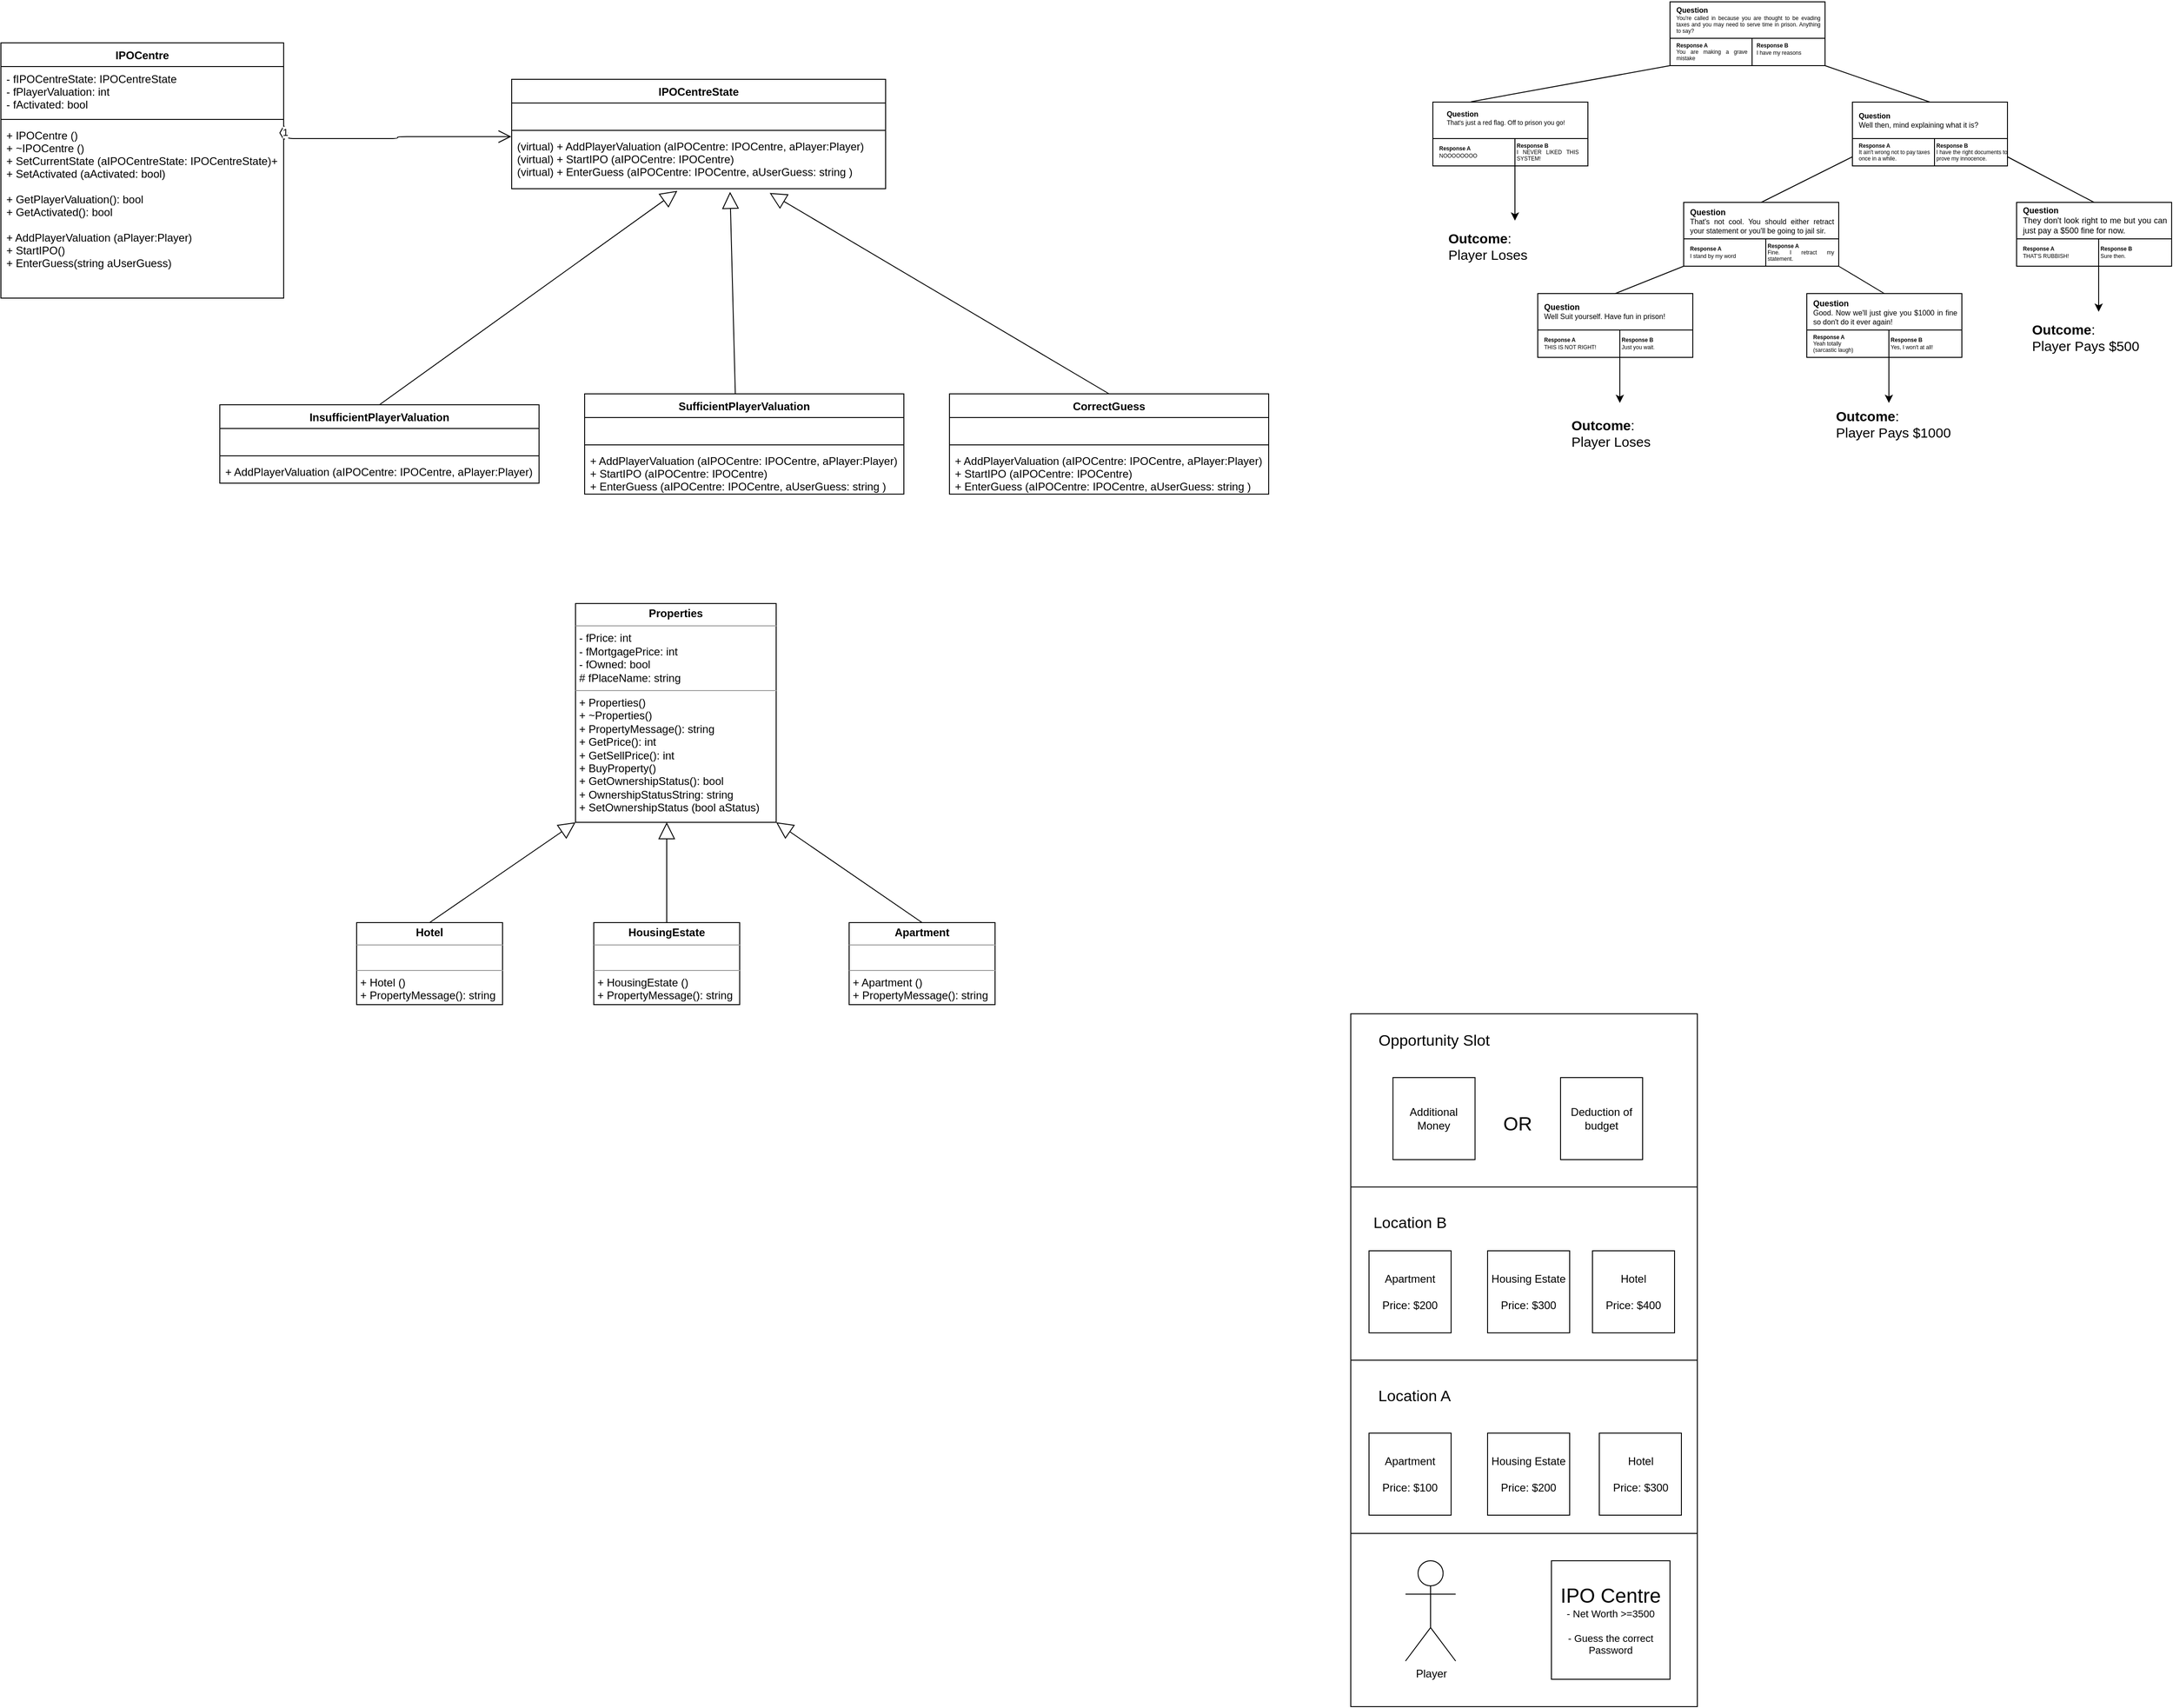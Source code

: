 <mxfile version="13.3.5" type="github">
  <diagram id="8sO8KpJlMacKgNLfJusq" name="Page-1">
    <mxGraphModel dx="3264" dy="808" grid="1" gridSize="10" guides="1" tooltips="1" connect="1" arrows="1" fold="1" page="1" pageScale="1" pageWidth="850" pageHeight="1100" math="0" shadow="0">
      <root>
        <mxCell id="0" />
        <mxCell id="1" parent="0" />
        <mxCell id="CQ1ONMJkXJyfWKpcm5dU-62" value="" style="rounded=0;whiteSpace=wrap;html=1;" parent="1" vertex="1">
          <mxGeometry x="-20" y="150" width="170" height="70" as="geometry" />
        </mxCell>
        <mxCell id="CQ1ONMJkXJyfWKpcm5dU-50" value="" style="rounded=0;whiteSpace=wrap;html=1;" parent="1" vertex="1">
          <mxGeometry x="390" y="360" width="170" height="70" as="geometry" />
        </mxCell>
        <mxCell id="CQ1ONMJkXJyfWKpcm5dU-49" value="" style="rounded=0;whiteSpace=wrap;html=1;" parent="1" vertex="1">
          <mxGeometry x="95" y="360" width="170" height="70" as="geometry" />
        </mxCell>
        <mxCell id="CQ1ONMJkXJyfWKpcm5dU-48" value="" style="rounded=0;whiteSpace=wrap;html=1;" parent="1" vertex="1">
          <mxGeometry x="620" y="260" width="170" height="70" as="geometry" />
        </mxCell>
        <mxCell id="CQ1ONMJkXJyfWKpcm5dU-47" value="" style="rounded=0;whiteSpace=wrap;html=1;" parent="1" vertex="1">
          <mxGeometry x="255" y="260" width="170" height="70" as="geometry" />
        </mxCell>
        <mxCell id="CQ1ONMJkXJyfWKpcm5dU-46" value="" style="rounded=0;whiteSpace=wrap;html=1;" parent="1" vertex="1">
          <mxGeometry x="440" y="150" width="170" height="70" as="geometry" />
        </mxCell>
        <mxCell id="CQ1ONMJkXJyfWKpcm5dU-1" value="" style="rounded=0;whiteSpace=wrap;html=1;" parent="1" vertex="1">
          <mxGeometry x="240" y="40" width="170" height="70" as="geometry" />
        </mxCell>
        <mxCell id="CQ1ONMJkXJyfWKpcm5dU-6" value="" style="endArrow=none;html=1;entryX=0;entryY=1;entryDx=0;entryDy=0;exitX=0.213;exitY=-0.007;exitDx=0;exitDy=0;exitPerimeter=0;" parent="1" target="CQ1ONMJkXJyfWKpcm5dU-1" edge="1">
          <mxGeometry width="50" height="50" relative="1" as="geometry">
            <mxPoint x="21.95" y="149.58" as="sourcePoint" />
            <mxPoint x="190" y="100" as="targetPoint" />
          </mxGeometry>
        </mxCell>
        <mxCell id="CQ1ONMJkXJyfWKpcm5dU-7" value="" style="endArrow=none;html=1;exitX=1;exitY=1;exitDx=0;exitDy=0;entryX=0.5;entryY=0;entryDx=0;entryDy=0;" parent="1" source="CQ1ONMJkXJyfWKpcm5dU-1" edge="1">
          <mxGeometry width="50" height="50" relative="1" as="geometry">
            <mxPoint x="540" y="140" as="sourcePoint" />
            <mxPoint x="525.0" y="150" as="targetPoint" />
          </mxGeometry>
        </mxCell>
        <mxCell id="CQ1ONMJkXJyfWKpcm5dU-8" value="" style="endArrow=none;html=1;entryX=0;entryY=1;entryDx=0;entryDy=0;exitX=0.5;exitY=0;exitDx=0;exitDy=0;" parent="1" edge="1">
          <mxGeometry width="50" height="50" relative="1" as="geometry">
            <mxPoint x="340" y="260" as="sourcePoint" />
            <mxPoint x="440.0" y="210" as="targetPoint" />
          </mxGeometry>
        </mxCell>
        <mxCell id="CQ1ONMJkXJyfWKpcm5dU-9" value="" style="endArrow=none;html=1;entryX=1;entryY=1;entryDx=0;entryDy=0;exitX=0.5;exitY=0;exitDx=0;exitDy=0;" parent="1" edge="1">
          <mxGeometry width="50" height="50" relative="1" as="geometry">
            <mxPoint x="705" y="260" as="sourcePoint" />
            <mxPoint x="610.0" y="210" as="targetPoint" />
          </mxGeometry>
        </mxCell>
        <mxCell id="CQ1ONMJkXJyfWKpcm5dU-10" value="" style="rounded=0;whiteSpace=wrap;html=1;" parent="1" vertex="1">
          <mxGeometry x="240" y="80" width="90" height="30" as="geometry" />
        </mxCell>
        <mxCell id="CQ1ONMJkXJyfWKpcm5dU-11" value="" style="rounded=0;whiteSpace=wrap;html=1;" parent="1" vertex="1">
          <mxGeometry x="330" y="80" width="80" height="30" as="geometry" />
        </mxCell>
        <mxCell id="CQ1ONMJkXJyfWKpcm5dU-12" value="" style="rounded=0;whiteSpace=wrap;html=1;" parent="1" vertex="1">
          <mxGeometry x="-20" y="190" width="90" height="30" as="geometry" />
        </mxCell>
        <mxCell id="CQ1ONMJkXJyfWKpcm5dU-13" value="" style="rounded=0;whiteSpace=wrap;html=1;" parent="1" vertex="1">
          <mxGeometry x="70" y="190" width="80" height="30" as="geometry" />
        </mxCell>
        <mxCell id="CQ1ONMJkXJyfWKpcm5dU-14" value="" style="rounded=0;whiteSpace=wrap;html=1;" parent="1" vertex="1">
          <mxGeometry x="440" y="190" width="90" height="30" as="geometry" />
        </mxCell>
        <mxCell id="CQ1ONMJkXJyfWKpcm5dU-15" value="" style="rounded=0;whiteSpace=wrap;html=1;" parent="1" vertex="1">
          <mxGeometry x="530" y="190" width="80" height="30" as="geometry" />
        </mxCell>
        <mxCell id="CQ1ONMJkXJyfWKpcm5dU-16" value="" style="rounded=0;whiteSpace=wrap;html=1;" parent="1" vertex="1">
          <mxGeometry x="255" y="300" width="90" height="30" as="geometry" />
        </mxCell>
        <mxCell id="CQ1ONMJkXJyfWKpcm5dU-17" value="" style="rounded=0;whiteSpace=wrap;html=1;" parent="1" vertex="1">
          <mxGeometry x="345" y="300" width="80" height="30" as="geometry" />
        </mxCell>
        <mxCell id="CQ1ONMJkXJyfWKpcm5dU-18" value="" style="rounded=0;whiteSpace=wrap;html=1;" parent="1" vertex="1">
          <mxGeometry x="620" y="300" width="90" height="30" as="geometry" />
        </mxCell>
        <mxCell id="CQ1ONMJkXJyfWKpcm5dU-19" value="" style="rounded=0;whiteSpace=wrap;html=1;" parent="1" vertex="1">
          <mxGeometry x="710" y="300" width="80" height="30" as="geometry" />
        </mxCell>
        <mxCell id="CQ1ONMJkXJyfWKpcm5dU-20" value="&lt;p style=&quot;line-height: 30% ; font-size: 6px&quot; align=&quot;justify&quot;&gt;&lt;/p&gt;&lt;div style=&quot;font-size: 6px&quot; align=&quot;justify&quot;&gt;&lt;b&gt;&lt;font style=&quot;font-size: 8px&quot;&gt;Question&lt;/font&gt;&lt;/b&gt;&lt;/div&gt;&lt;div style=&quot;font-size: 6px&quot; align=&quot;justify&quot;&gt;&lt;font style=&quot;font-size: 6px&quot;&gt;You&#39;re called in because you are thought to be evading taxes and you may need to serve time in prison. Anything to say?&lt;/font&gt;&lt;/div&gt;&lt;p style=&quot;font-size: 6px&quot; align=&quot;justify&quot;&gt;&lt;/p&gt;" style="text;html=1;strokeColor=none;fillColor=none;align=left;verticalAlign=middle;whiteSpace=wrap;rounded=0;" parent="1" vertex="1">
          <mxGeometry x="245" y="40" width="160" height="40" as="geometry" />
        </mxCell>
        <mxCell id="CQ1ONMJkXJyfWKpcm5dU-21" value="&lt;div style=&quot;font-size: 6px&quot; align=&quot;justify&quot;&gt;&lt;b&gt;&lt;font style=&quot;font-size: 8px&quot;&gt;Question&lt;/font&gt;&lt;/b&gt;&lt;/div&gt;&lt;div style=&quot;font-size: 6px&quot; align=&quot;justify&quot;&gt;&lt;font style=&quot;font-size: 7px&quot;&gt;That&#39;s just a red flag. Off to prison you go!&lt;/font&gt;&lt;/div&gt;&lt;p style=&quot;font-size: 6px&quot; align=&quot;justify&quot;&gt;&lt;br&gt;&lt;/p&gt;" style="text;html=1;strokeColor=none;fillColor=none;align=center;verticalAlign=middle;whiteSpace=wrap;rounded=0;" parent="1" vertex="1">
          <mxGeometry x="-10" y="167" width="140" height="20" as="geometry" />
        </mxCell>
        <mxCell id="CQ1ONMJkXJyfWKpcm5dU-23" value="&lt;p style=&quot;line-height: 30% ; font-size: 6px&quot; align=&quot;justify&quot;&gt;&lt;/p&gt;&lt;div style=&quot;font-size: 6px&quot; align=&quot;justify&quot;&gt;&lt;b&gt;&lt;font style=&quot;font-size: 8px&quot;&gt;Question&lt;/font&gt;&lt;/b&gt;&lt;/div&gt;&lt;div style=&quot;font-size: 6px&quot; align=&quot;justify&quot;&gt;&lt;font style=&quot;font-size: 8px&quot;&gt;Well then, mind explaining what it is?&lt;/font&gt;&lt;/div&gt;&lt;p style=&quot;font-size: 6px&quot; align=&quot;justify&quot;&gt;&lt;/p&gt;" style="text;html=1;strokeColor=none;fillColor=none;align=left;verticalAlign=middle;whiteSpace=wrap;rounded=0;" parent="1" vertex="1">
          <mxGeometry x="445" y="150" width="160" height="40" as="geometry" />
        </mxCell>
        <mxCell id="CQ1ONMJkXJyfWKpcm5dU-24" value="&lt;p style=&quot;line-height: 30% ; font-size: 6px&quot; align=&quot;justify&quot;&gt;&lt;/p&gt;&lt;div style=&quot;font-size: 6px&quot; align=&quot;justify&quot;&gt;&lt;font size=&quot;1&quot;&gt;&lt;b&gt;&lt;font style=&quot;font-size: 9px&quot;&gt;Question&lt;/font&gt;&lt;/b&gt;&lt;/font&gt;&lt;/div&gt;&lt;div style=&quot;font-size: 6px&quot; align=&quot;justify&quot;&gt;&lt;font style=&quot;font-size: 8px&quot;&gt;That&#39;s not cool. You should either retract your statement or you&#39;ll be going to jail sir.&lt;/font&gt;&lt;/div&gt;&lt;p style=&quot;font-size: 6px&quot; align=&quot;justify&quot;&gt;&lt;/p&gt;" style="text;html=1;strokeColor=none;fillColor=none;align=left;verticalAlign=middle;whiteSpace=wrap;rounded=0;" parent="1" vertex="1">
          <mxGeometry x="260" y="260" width="160" height="40" as="geometry" />
        </mxCell>
        <mxCell id="CQ1ONMJkXJyfWKpcm5dU-25" value="&lt;p style=&quot;line-height: 30% ; font-size: 6px&quot; align=&quot;justify&quot;&gt;&lt;/p&gt;&lt;div style=&quot;font-size: 9px&quot; align=&quot;justify&quot;&gt;&lt;font style=&quot;font-size: 9px&quot;&gt;&lt;b&gt;&lt;font style=&quot;font-size: 9px&quot;&gt;Question&lt;/font&gt;&lt;/b&gt;&lt;/font&gt;&lt;/div&gt;&lt;div style=&quot;font-size: 9px&quot; align=&quot;justify&quot;&gt;&lt;font style=&quot;font-size: 9px&quot;&gt;They don&#39;t look right to me but you can just pay a $500 fine for now.&lt;/font&gt;&lt;/div&gt;&lt;p style=&quot;font-size: 6px&quot; align=&quot;justify&quot;&gt;&lt;/p&gt;" style="text;html=1;strokeColor=none;fillColor=none;align=left;verticalAlign=middle;whiteSpace=wrap;rounded=0;" parent="1" vertex="1">
          <mxGeometry x="625" y="260" width="160" height="40" as="geometry" />
        </mxCell>
        <mxCell id="CQ1ONMJkXJyfWKpcm5dU-35" value="" style="rounded=0;whiteSpace=wrap;html=1;" parent="1" vertex="1">
          <mxGeometry x="95" y="400" width="90" height="30" as="geometry" />
        </mxCell>
        <mxCell id="CQ1ONMJkXJyfWKpcm5dU-36" value="" style="rounded=0;whiteSpace=wrap;html=1;" parent="1" vertex="1">
          <mxGeometry x="185" y="400" width="80" height="30" as="geometry" />
        </mxCell>
        <mxCell id="CQ1ONMJkXJyfWKpcm5dU-38" value="" style="rounded=0;whiteSpace=wrap;html=1;" parent="1" vertex="1">
          <mxGeometry x="390" y="400" width="90" height="30" as="geometry" />
        </mxCell>
        <mxCell id="CQ1ONMJkXJyfWKpcm5dU-39" value="" style="rounded=0;whiteSpace=wrap;html=1;" parent="1" vertex="1">
          <mxGeometry x="480" y="400" width="80" height="30" as="geometry" />
        </mxCell>
        <mxCell id="CQ1ONMJkXJyfWKpcm5dU-40" value="" style="endArrow=none;html=1;entryX=0;entryY=1;entryDx=0;entryDy=0;exitX=0.5;exitY=0;exitDx=0;exitDy=0;" parent="1" target="CQ1ONMJkXJyfWKpcm5dU-16" edge="1">
          <mxGeometry width="50" height="50" relative="1" as="geometry">
            <mxPoint x="180" y="360" as="sourcePoint" />
            <mxPoint x="180" y="300" as="targetPoint" />
          </mxGeometry>
        </mxCell>
        <mxCell id="CQ1ONMJkXJyfWKpcm5dU-41" value="" style="endArrow=none;html=1;exitX=0.5;exitY=0;exitDx=0;exitDy=0;entryX=1;entryY=1;entryDx=0;entryDy=0;" parent="1" target="CQ1ONMJkXJyfWKpcm5dU-17" edge="1">
          <mxGeometry width="50" height="50" relative="1" as="geometry">
            <mxPoint x="475.0" y="360" as="sourcePoint" />
            <mxPoint x="424" y="323" as="targetPoint" />
          </mxGeometry>
        </mxCell>
        <mxCell id="CQ1ONMJkXJyfWKpcm5dU-42" value="&lt;p style=&quot;line-height: 30% ; font-size: 6px&quot; align=&quot;justify&quot;&gt;&lt;/p&gt;&lt;div style=&quot;font-size: 9px&quot; align=&quot;justify&quot;&gt;&lt;font style=&quot;font-size: 9px&quot;&gt;&lt;b&gt;&lt;font style=&quot;font-size: 9px&quot;&gt;Question&lt;/font&gt;&lt;/b&gt;&lt;/font&gt;&lt;/div&gt;&lt;div style=&quot;font-size: 6px&quot; align=&quot;justify&quot;&gt;&lt;font style=&quot;font-size: 8px&quot;&gt;Well Suit yourself. Have fun in prison!&lt;/font&gt;&lt;/div&gt;&lt;p style=&quot;font-size: 6px&quot; align=&quot;justify&quot;&gt;&lt;/p&gt;" style="text;html=1;strokeColor=none;fillColor=none;align=left;verticalAlign=middle;whiteSpace=wrap;rounded=0;" parent="1" vertex="1">
          <mxGeometry x="100" y="360" width="160" height="40" as="geometry" />
        </mxCell>
        <mxCell id="CQ1ONMJkXJyfWKpcm5dU-43" value="&lt;p style=&quot;line-height: 30% ; font-size: 6px&quot; align=&quot;justify&quot;&gt;&lt;/p&gt;&lt;div style=&quot;font-size: 6px&quot; align=&quot;justify&quot;&gt;&lt;font size=&quot;1&quot;&gt;&lt;b&gt;&lt;font style=&quot;font-size: 9px&quot;&gt;Question&lt;/font&gt;&lt;/b&gt;&lt;/font&gt;&lt;/div&gt;&lt;div style=&quot;font-size: 6px&quot; align=&quot;justify&quot;&gt;&lt;font style=&quot;font-size: 8px&quot;&gt;Good. Now we&#39;ll just give you $1000 in fine so don&#39;t do it ever again!&lt;/font&gt;&lt;/div&gt;&lt;p style=&quot;font-size: 6px&quot; align=&quot;justify&quot;&gt;&lt;/p&gt;" style="text;html=1;strokeColor=none;fillColor=none;align=left;verticalAlign=middle;whiteSpace=wrap;rounded=0;" parent="1" vertex="1">
          <mxGeometry x="395" y="360" width="160" height="40" as="geometry" />
        </mxCell>
        <mxCell id="CQ1ONMJkXJyfWKpcm5dU-44" value="&lt;div style=&quot;font-size: 6px&quot; align=&quot;justify&quot;&gt;&lt;b&gt;&lt;font style=&quot;font-size: 6px&quot;&gt;Response A&lt;/font&gt;&lt;/b&gt;&lt;/div&gt;&lt;div style=&quot;font-size: 6px&quot; align=&quot;justify&quot;&gt;&lt;font style=&quot;font-size: 6px&quot;&gt;You are making a grave mistake&lt;/font&gt;&lt;/div&gt;" style="text;html=1;strokeColor=none;fillColor=none;align=left;verticalAlign=middle;whiteSpace=wrap;rounded=0;" parent="1" vertex="1">
          <mxGeometry x="245" y="85" width="80" height="20" as="geometry" />
        </mxCell>
        <mxCell id="CQ1ONMJkXJyfWKpcm5dU-51" value="&lt;div style=&quot;font-size: 6px&quot; align=&quot;justify&quot;&gt;&lt;b&gt;&lt;font style=&quot;font-size: 6px&quot;&gt;Response B&lt;br&gt;&lt;/font&gt;&lt;/b&gt;&lt;/div&gt;&lt;div style=&quot;font-size: 6px&quot; align=&quot;justify&quot;&gt;&lt;font style=&quot;font-size: 6px&quot;&gt;I have my reasons&lt;/font&gt;&lt;/div&gt;" style="text;html=1;strokeColor=none;fillColor=none;align=left;verticalAlign=middle;whiteSpace=wrap;rounded=0;" parent="1" vertex="1">
          <mxGeometry x="333" y="82" width="80" height="20" as="geometry" />
        </mxCell>
        <mxCell id="CQ1ONMJkXJyfWKpcm5dU-52" value="&lt;div style=&quot;font-size: 6px&quot; align=&quot;justify&quot;&gt;&lt;b&gt;&lt;font style=&quot;font-size: 6px&quot;&gt;Response A&lt;/font&gt;&lt;/b&gt;&lt;/div&gt;&lt;div style=&quot;font-size: 6px&quot; align=&quot;justify&quot;&gt;&lt;font style=&quot;font-size: 6px&quot;&gt;It ain&#39;t wrong not to pay taxes once in a while.&lt;/font&gt;&lt;/div&gt;" style="text;html=1;strokeColor=none;fillColor=none;align=left;verticalAlign=middle;whiteSpace=wrap;rounded=0;" parent="1" vertex="1">
          <mxGeometry x="445" y="195" width="80" height="20" as="geometry" />
        </mxCell>
        <mxCell id="CQ1ONMJkXJyfWKpcm5dU-53" value="&lt;div style=&quot;font-size: 6px&quot; align=&quot;justify&quot;&gt;&lt;b&gt;&lt;font style=&quot;font-size: 6px&quot;&gt;Response B&lt;br&gt;&lt;/font&gt;&lt;/b&gt;&lt;/div&gt;&lt;div style=&quot;font-size: 6px&quot; align=&quot;justify&quot;&gt;&lt;font style=&quot;font-size: 6px&quot;&gt;I have the right documents to prove my innocence.&lt;/font&gt;&lt;/div&gt;" style="text;html=1;strokeColor=none;fillColor=none;align=left;verticalAlign=middle;whiteSpace=wrap;rounded=0;" parent="1" vertex="1">
          <mxGeometry x="530" y="195" width="80" height="20" as="geometry" />
        </mxCell>
        <mxCell id="CQ1ONMJkXJyfWKpcm5dU-54" value="&lt;div style=&quot;font-size: 6px&quot; align=&quot;justify&quot;&gt;&lt;b&gt;&lt;font style=&quot;font-size: 6px&quot;&gt;Response A&lt;/font&gt;&lt;/b&gt;&lt;/div&gt;&lt;div style=&quot;font-size: 6px&quot; align=&quot;justify&quot;&gt;&lt;font style=&quot;font-size: 6px&quot;&gt;I stand by my word&lt;/font&gt;&lt;/div&gt;" style="text;html=1;strokeColor=none;fillColor=none;align=left;verticalAlign=middle;whiteSpace=wrap;rounded=0;" parent="1" vertex="1">
          <mxGeometry x="260" y="305" width="80" height="20" as="geometry" />
        </mxCell>
        <mxCell id="CQ1ONMJkXJyfWKpcm5dU-55" value="&lt;div style=&quot;font-size: 6px&quot; align=&quot;justify&quot;&gt;&lt;b&gt;&lt;font style=&quot;font-size: 6px&quot;&gt;Response A&lt;/font&gt;&lt;/b&gt;&lt;/div&gt;&lt;div style=&quot;font-size: 6px&quot; align=&quot;justify&quot;&gt;&lt;font style=&quot;font-size: 6px&quot;&gt;Fine. I retract my statement.&lt;/font&gt;&lt;/div&gt;" style="text;html=1;strokeColor=none;fillColor=none;align=left;verticalAlign=middle;whiteSpace=wrap;rounded=0;" parent="1" vertex="1">
          <mxGeometry x="345" y="305" width="75" height="20" as="geometry" />
        </mxCell>
        <mxCell id="CQ1ONMJkXJyfWKpcm5dU-56" value="&lt;div style=&quot;font-size: 6px&quot; align=&quot;justify&quot;&gt;&lt;b&gt;&lt;font style=&quot;font-size: 6px&quot;&gt;Response A&lt;/font&gt;&lt;/b&gt;&lt;/div&gt;&lt;div style=&quot;font-size: 6px&quot; align=&quot;justify&quot;&gt;&lt;font style=&quot;font-size: 6px&quot;&gt;THAT&#39;S RUBBISH!&lt;/font&gt;&lt;/div&gt;" style="text;html=1;strokeColor=none;fillColor=none;align=left;verticalAlign=middle;whiteSpace=wrap;rounded=0;" parent="1" vertex="1">
          <mxGeometry x="625" y="305" width="80" height="20" as="geometry" />
        </mxCell>
        <mxCell id="CQ1ONMJkXJyfWKpcm5dU-57" value="&lt;div style=&quot;font-size: 6px&quot; align=&quot;justify&quot;&gt;&lt;b&gt;&lt;font style=&quot;font-size: 6px&quot;&gt;Response B&lt;br&gt;&lt;/font&gt;&lt;/b&gt;&lt;/div&gt;&lt;div style=&quot;font-size: 6px&quot; align=&quot;justify&quot;&gt;Sure then.&lt;/div&gt;" style="text;html=1;strokeColor=none;fillColor=none;align=left;verticalAlign=middle;whiteSpace=wrap;rounded=0;" parent="1" vertex="1">
          <mxGeometry x="710" y="305" width="80" height="20" as="geometry" />
        </mxCell>
        <mxCell id="CQ1ONMJkXJyfWKpcm5dU-58" value="&lt;div style=&quot;font-size: 6px&quot; align=&quot;justify&quot;&gt;&lt;b&gt;&lt;font style=&quot;font-size: 6px&quot;&gt;Response A&lt;/font&gt;&lt;/b&gt;&lt;/div&gt;&lt;div style=&quot;font-size: 6px&quot; align=&quot;justify&quot;&gt;&lt;font style=&quot;font-size: 6px&quot;&gt;THIS IS NOT RIGHT!&lt;/font&gt;&lt;/div&gt;" style="text;html=1;strokeColor=none;fillColor=none;align=left;verticalAlign=middle;whiteSpace=wrap;rounded=0;" parent="1" vertex="1">
          <mxGeometry x="100" y="405" width="80" height="20" as="geometry" />
        </mxCell>
        <mxCell id="CQ1ONMJkXJyfWKpcm5dU-59" value="&lt;div style=&quot;font-size: 6px&quot; align=&quot;justify&quot;&gt;&lt;b&gt;&lt;font style=&quot;font-size: 6px&quot;&gt;Response B&lt;br&gt;&lt;/font&gt;&lt;/b&gt;&lt;/div&gt;&lt;div style=&quot;font-size: 6px&quot; align=&quot;justify&quot;&gt;&lt;font style=&quot;font-size: 5px&quot;&gt;&lt;font style=&quot;font-size: 6px&quot;&gt;Just you wait&lt;/font&gt;.&lt;/font&gt;&lt;/div&gt;" style="text;html=1;strokeColor=none;fillColor=none;align=left;verticalAlign=middle;whiteSpace=wrap;rounded=0;" parent="1" vertex="1">
          <mxGeometry x="185" y="405" width="80" height="20" as="geometry" />
        </mxCell>
        <mxCell id="CQ1ONMJkXJyfWKpcm5dU-60" value="&lt;div style=&quot;font-size: 6px&quot; align=&quot;justify&quot;&gt;&lt;b&gt;&lt;font style=&quot;font-size: 6px&quot;&gt;Response A&lt;/font&gt;&lt;/b&gt;&lt;/div&gt;&lt;div style=&quot;font-size: 6px&quot; align=&quot;justify&quot;&gt;&lt;font style=&quot;font-size: 6px&quot;&gt;Yeah totally &lt;br&gt;&lt;/font&gt;&lt;/div&gt;&lt;div style=&quot;font-size: 6px&quot; align=&quot;justify&quot;&gt;&lt;font style=&quot;font-size: 6px&quot;&gt;(sarcastic laugh)&lt;/font&gt;&lt;/div&gt;" style="text;html=1;strokeColor=none;fillColor=none;align=left;verticalAlign=middle;whiteSpace=wrap;rounded=0;" parent="1" vertex="1">
          <mxGeometry x="395" y="405" width="80" height="20" as="geometry" />
        </mxCell>
        <mxCell id="CQ1ONMJkXJyfWKpcm5dU-61" value="&lt;div style=&quot;font-size: 6px&quot; align=&quot;justify&quot;&gt;&lt;b&gt;&lt;font style=&quot;font-size: 6px&quot;&gt;Response B&lt;br&gt;&lt;/font&gt;&lt;/b&gt;&lt;/div&gt;&lt;div style=&quot;font-size: 6px&quot; align=&quot;justify&quot;&gt;&lt;font style=&quot;font-size: 6px&quot;&gt;Yes, I won&#39;t at all!&lt;/font&gt;&lt;/div&gt;" style="text;html=1;strokeColor=none;fillColor=none;align=left;verticalAlign=middle;whiteSpace=wrap;rounded=0;" parent="1" vertex="1">
          <mxGeometry x="480" y="405" width="80" height="20" as="geometry" />
        </mxCell>
        <mxCell id="CQ1ONMJkXJyfWKpcm5dU-63" value="&lt;div style=&quot;font-size: 6px&quot; align=&quot;justify&quot;&gt;&lt;b&gt;&lt;font style=&quot;font-size: 6px&quot;&gt;Response A&lt;/font&gt;&lt;/b&gt;&lt;/div&gt;&lt;div style=&quot;font-size: 6px&quot; align=&quot;justify&quot;&gt;&lt;font style=&quot;font-size: 6px&quot;&gt;NOOOOOOOO&lt;/font&gt;&lt;/div&gt;" style="text;html=1;strokeColor=none;fillColor=none;align=left;verticalAlign=middle;whiteSpace=wrap;rounded=0;" parent="1" vertex="1">
          <mxGeometry x="-15" y="195" width="80" height="20" as="geometry" />
        </mxCell>
        <mxCell id="CQ1ONMJkXJyfWKpcm5dU-64" value="&lt;div style=&quot;font-size: 6px&quot; align=&quot;justify&quot;&gt;&lt;b&gt;&lt;font style=&quot;font-size: 6px&quot;&gt;Response B&lt;br&gt;&lt;/font&gt;&lt;/b&gt;&lt;/div&gt;&lt;div style=&quot;font-size: 6px&quot; align=&quot;justify&quot;&gt;I NEVER LIKED THIS SYSTEM!&lt;/div&gt;" style="text;html=1;strokeColor=none;fillColor=none;align=left;verticalAlign=middle;whiteSpace=wrap;rounded=0;" parent="1" vertex="1">
          <mxGeometry x="70" y="195" width="70" height="20" as="geometry" />
        </mxCell>
        <mxCell id="CQ1ONMJkXJyfWKpcm5dU-65" value="" style="endArrow=classic;html=1;exitX=1;exitY=1;exitDx=0;exitDy=0;" parent="1" source="CQ1ONMJkXJyfWKpcm5dU-35" edge="1">
          <mxGeometry width="50" height="50" relative="1" as="geometry">
            <mxPoint x="160" y="500" as="sourcePoint" />
            <mxPoint x="185" y="480" as="targetPoint" />
          </mxGeometry>
        </mxCell>
        <mxCell id="CQ1ONMJkXJyfWKpcm5dU-66" value="" style="endArrow=classic;html=1;exitX=0;exitY=1;exitDx=0;exitDy=0;" parent="1" source="CQ1ONMJkXJyfWKpcm5dU-13" edge="1">
          <mxGeometry width="50" height="50" relative="1" as="geometry">
            <mxPoint x="20" y="350" as="sourcePoint" />
            <mxPoint x="70" y="280" as="targetPoint" />
          </mxGeometry>
        </mxCell>
        <mxCell id="CQ1ONMJkXJyfWKpcm5dU-67" value="" style="endArrow=classic;html=1;exitX=0;exitY=1;exitDx=0;exitDy=0;" parent="1" source="CQ1ONMJkXJyfWKpcm5dU-61" edge="1">
          <mxGeometry width="50" height="50" relative="1" as="geometry">
            <mxPoint x="400" y="490" as="sourcePoint" />
            <mxPoint x="480" y="480" as="targetPoint" />
          </mxGeometry>
        </mxCell>
        <mxCell id="CQ1ONMJkXJyfWKpcm5dU-68" value="" style="endArrow=classic;html=1;exitX=0;exitY=1;exitDx=0;exitDy=0;" parent="1" source="CQ1ONMJkXJyfWKpcm5dU-19" edge="1">
          <mxGeometry width="50" height="50" relative="1" as="geometry">
            <mxPoint x="690" y="420" as="sourcePoint" />
            <mxPoint x="710" y="380" as="targetPoint" />
          </mxGeometry>
        </mxCell>
        <mxCell id="CQ1ONMJkXJyfWKpcm5dU-69" value="&lt;div style=&quot;font-size: 15px&quot; align=&quot;left&quot;&gt;&lt;font style=&quot;font-size: 15px&quot;&gt;&lt;b&gt;Outcome&lt;/b&gt;: &lt;br&gt;&lt;/font&gt;&lt;/div&gt;&lt;div style=&quot;font-size: 15px&quot; align=&quot;left&quot;&gt;&lt;font style=&quot;font-size: 15px&quot;&gt;Player Pays $500&lt;/font&gt;&lt;/div&gt;" style="text;html=1;strokeColor=none;fillColor=none;align=left;verticalAlign=middle;whiteSpace=wrap;rounded=0;" parent="1" vertex="1">
          <mxGeometry x="635" y="385" width="155" height="45" as="geometry" />
        </mxCell>
        <mxCell id="CQ1ONMJkXJyfWKpcm5dU-70" value="&lt;div style=&quot;font-size: 15px&quot; align=&quot;left&quot;&gt;&lt;font style=&quot;font-size: 15px&quot;&gt;&lt;b&gt;Outcome&lt;/b&gt;: &lt;br&gt;&lt;/font&gt;&lt;/div&gt;&lt;div style=&quot;font-size: 15px&quot; align=&quot;left&quot;&gt;&lt;font style=&quot;font-size: 15px&quot;&gt;Player Pays $1000&lt;/font&gt;&lt;/div&gt;" style="text;html=1;strokeColor=none;fillColor=none;align=left;verticalAlign=middle;whiteSpace=wrap;rounded=0;" parent="1" vertex="1">
          <mxGeometry x="420" y="480" width="155" height="45" as="geometry" />
        </mxCell>
        <mxCell id="CQ1ONMJkXJyfWKpcm5dU-71" value="&lt;div style=&quot;font-size: 15px&quot; align=&quot;left&quot;&gt;&lt;font style=&quot;font-size: 15px&quot;&gt;&lt;b&gt;Outcome&lt;/b&gt;: &lt;br&gt;&lt;/font&gt;&lt;/div&gt;&lt;div style=&quot;font-size: 15px&quot; align=&quot;left&quot;&gt;&lt;font style=&quot;font-size: 15px&quot;&gt;Player Loses&lt;br&gt;&lt;/font&gt;&lt;/div&gt;" style="text;html=1;strokeColor=none;fillColor=none;align=left;verticalAlign=middle;whiteSpace=wrap;rounded=0;" parent="1" vertex="1">
          <mxGeometry x="130" y="490" width="155" height="45" as="geometry" />
        </mxCell>
        <mxCell id="CQ1ONMJkXJyfWKpcm5dU-72" value="&lt;div style=&quot;font-size: 15px&quot; align=&quot;left&quot;&gt;&lt;font style=&quot;font-size: 15px&quot;&gt;&lt;b&gt;Outcome&lt;/b&gt;: &lt;br&gt;&lt;/font&gt;&lt;/div&gt;&lt;div style=&quot;font-size: 15px&quot; align=&quot;left&quot;&gt;&lt;font style=&quot;font-size: 15px&quot;&gt;Player Loses &lt;br&gt;&lt;/font&gt;&lt;/div&gt;" style="text;html=1;strokeColor=none;fillColor=none;align=left;verticalAlign=middle;whiteSpace=wrap;rounded=0;" parent="1" vertex="1">
          <mxGeometry x="-5" y="285" width="155" height="45" as="geometry" />
        </mxCell>
        <mxCell id="CQ1ONMJkXJyfWKpcm5dU-73" value="IPOCentre" style="swimlane;fontStyle=1;align=center;verticalAlign=top;childLayout=stackLayout;horizontal=1;startSize=26;horizontalStack=0;resizeParent=1;resizeParentMax=0;resizeLast=0;collapsible=1;marginBottom=0;" parent="1" vertex="1">
          <mxGeometry x="-1590" y="85" width="310" height="280" as="geometry" />
        </mxCell>
        <mxCell id="CQ1ONMJkXJyfWKpcm5dU-74" value="- fIPOCentreState: IPOCentreState&#xa;- fPlayerValuation: int&#xa;- fActivated: bool&#xa; " style="text;strokeColor=none;fillColor=none;align=left;verticalAlign=top;spacingLeft=4;spacingRight=4;overflow=hidden;rotatable=0;points=[[0,0.5],[1,0.5]];portConstraint=eastwest;" parent="CQ1ONMJkXJyfWKpcm5dU-73" vertex="1">
          <mxGeometry y="26" width="310" height="54" as="geometry" />
        </mxCell>
        <mxCell id="CQ1ONMJkXJyfWKpcm5dU-75" value="" style="line;strokeWidth=1;fillColor=none;align=left;verticalAlign=middle;spacingTop=-1;spacingLeft=3;spacingRight=3;rotatable=0;labelPosition=right;points=[];portConstraint=eastwest;" parent="CQ1ONMJkXJyfWKpcm5dU-73" vertex="1">
          <mxGeometry y="80" width="310" height="8" as="geometry" />
        </mxCell>
        <mxCell id="CQ1ONMJkXJyfWKpcm5dU-76" value="+ IPOCentre ()&#xa;+ ~IPOCentre ()&#xa;+ SetCurrentState (aIPOCentreState: IPOCentreState)+ SetPlayerValuation (aPlayerValuation: int)&#xa;+ SetActivated (aActivated: bool)&#xa;&#xa;+ GetPlayerValuation(): bool&#xa;+ GetActivated(): bool&#xa;&#xa;+ AddPlayerValuation (aPlayer:Player)&#xa;+ StartIPO()&#xa;+ EnterGuess(string aUserGuess)&#xa;&#xa;&#xa;&#xa;" style="text;strokeColor=none;fillColor=none;align=left;verticalAlign=top;spacingLeft=4;spacingRight=4;overflow=hidden;rotatable=0;points=[[0,0.5],[1,0.5]];portConstraint=eastwest;" parent="CQ1ONMJkXJyfWKpcm5dU-73" vertex="1">
          <mxGeometry y="88" width="310" height="192" as="geometry" />
        </mxCell>
        <mxCell id="CQ1ONMJkXJyfWKpcm5dU-77" value="IPOCentreState" style="swimlane;fontStyle=1;align=center;verticalAlign=top;childLayout=stackLayout;horizontal=1;startSize=26;horizontalStack=0;resizeParent=1;resizeParentMax=0;resizeLast=0;collapsible=1;marginBottom=0;" parent="1" vertex="1">
          <mxGeometry x="-1030" y="125" width="410" height="120" as="geometry" />
        </mxCell>
        <mxCell id="CQ1ONMJkXJyfWKpcm5dU-78" value=" " style="text;strokeColor=none;fillColor=none;align=left;verticalAlign=top;spacingLeft=4;spacingRight=4;overflow=hidden;rotatable=0;points=[[0,0.5],[1,0.5]];portConstraint=eastwest;" parent="CQ1ONMJkXJyfWKpcm5dU-77" vertex="1">
          <mxGeometry y="26" width="410" height="26" as="geometry" />
        </mxCell>
        <mxCell id="CQ1ONMJkXJyfWKpcm5dU-79" value="" style="line;strokeWidth=1;fillColor=none;align=left;verticalAlign=middle;spacingTop=-1;spacingLeft=3;spacingRight=3;rotatable=0;labelPosition=right;points=[];portConstraint=eastwest;" parent="CQ1ONMJkXJyfWKpcm5dU-77" vertex="1">
          <mxGeometry y="52" width="410" height="8" as="geometry" />
        </mxCell>
        <mxCell id="CQ1ONMJkXJyfWKpcm5dU-80" value="(virtual) + AddPlayerValuation (aIPOCentre: IPOCentre, aPlayer:Player)&#xa;(virtual) + StartIPO (aIPOCentre: IPOCentre)&#xa;(virtual) + EnterGuess (aIPOCentre: IPOCentre, aUserGuess: string )&#xa;" style="text;strokeColor=none;fillColor=none;align=left;verticalAlign=top;spacingLeft=4;spacingRight=4;overflow=hidden;rotatable=0;points=[[0,0.5],[1,0.5]];portConstraint=eastwest;" parent="CQ1ONMJkXJyfWKpcm5dU-77" vertex="1">
          <mxGeometry y="60" width="410" height="60" as="geometry" />
        </mxCell>
        <mxCell id="CQ1ONMJkXJyfWKpcm5dU-85" value="InsufficientPlayerValuation" style="swimlane;fontStyle=1;align=center;verticalAlign=top;childLayout=stackLayout;horizontal=1;startSize=26;horizontalStack=0;resizeParent=1;resizeParentMax=0;resizeLast=0;collapsible=1;marginBottom=0;" parent="1" vertex="1">
          <mxGeometry x="-1350" y="482" width="350" height="86" as="geometry" />
        </mxCell>
        <mxCell id="CQ1ONMJkXJyfWKpcm5dU-86" value=" " style="text;strokeColor=none;fillColor=none;align=left;verticalAlign=top;spacingLeft=4;spacingRight=4;overflow=hidden;rotatable=0;points=[[0,0.5],[1,0.5]];portConstraint=eastwest;" parent="CQ1ONMJkXJyfWKpcm5dU-85" vertex="1">
          <mxGeometry y="26" width="350" height="26" as="geometry" />
        </mxCell>
        <mxCell id="CQ1ONMJkXJyfWKpcm5dU-87" value="" style="line;strokeWidth=1;fillColor=none;align=left;verticalAlign=middle;spacingTop=-1;spacingLeft=3;spacingRight=3;rotatable=0;labelPosition=right;points=[];portConstraint=eastwest;" parent="CQ1ONMJkXJyfWKpcm5dU-85" vertex="1">
          <mxGeometry y="52" width="350" height="8" as="geometry" />
        </mxCell>
        <mxCell id="CQ1ONMJkXJyfWKpcm5dU-88" value="+ AddPlayerValuation (aIPOCentre: IPOCentre, aPlayer:Player)" style="text;strokeColor=none;fillColor=none;align=left;verticalAlign=top;spacingLeft=4;spacingRight=4;overflow=hidden;rotatable=0;points=[[0,0.5],[1,0.5]];portConstraint=eastwest;" parent="CQ1ONMJkXJyfWKpcm5dU-85" vertex="1">
          <mxGeometry y="60" width="350" height="26" as="geometry" />
        </mxCell>
        <mxCell id="CQ1ONMJkXJyfWKpcm5dU-89" value="SufficientPlayerValuation" style="swimlane;fontStyle=1;align=center;verticalAlign=top;childLayout=stackLayout;horizontal=1;startSize=26;horizontalStack=0;resizeParent=1;resizeParentMax=0;resizeLast=0;collapsible=1;marginBottom=0;" parent="1" vertex="1">
          <mxGeometry x="-950" y="470" width="350" height="110" as="geometry" />
        </mxCell>
        <mxCell id="CQ1ONMJkXJyfWKpcm5dU-90" value=" " style="text;strokeColor=none;fillColor=none;align=left;verticalAlign=top;spacingLeft=4;spacingRight=4;overflow=hidden;rotatable=0;points=[[0,0.5],[1,0.5]];portConstraint=eastwest;" parent="CQ1ONMJkXJyfWKpcm5dU-89" vertex="1">
          <mxGeometry y="26" width="350" height="26" as="geometry" />
        </mxCell>
        <mxCell id="CQ1ONMJkXJyfWKpcm5dU-91" value="" style="line;strokeWidth=1;fillColor=none;align=left;verticalAlign=middle;spacingTop=-1;spacingLeft=3;spacingRight=3;rotatable=0;labelPosition=right;points=[];portConstraint=eastwest;" parent="CQ1ONMJkXJyfWKpcm5dU-89" vertex="1">
          <mxGeometry y="52" width="350" height="8" as="geometry" />
        </mxCell>
        <mxCell id="CQ1ONMJkXJyfWKpcm5dU-92" value="+ AddPlayerValuation (aIPOCentre: IPOCentre, aPlayer:Player)&#xa;+ StartIPO (aIPOCentre: IPOCentre)&#xa;+ EnterGuess (aIPOCentre: IPOCentre, aUserGuess: string )" style="text;strokeColor=none;fillColor=none;align=left;verticalAlign=top;spacingLeft=4;spacingRight=4;overflow=hidden;rotatable=0;points=[[0,0.5],[1,0.5]];portConstraint=eastwest;" parent="CQ1ONMJkXJyfWKpcm5dU-89" vertex="1">
          <mxGeometry y="60" width="350" height="50" as="geometry" />
        </mxCell>
        <mxCell id="CQ1ONMJkXJyfWKpcm5dU-81" value="CorrectGuess" style="swimlane;fontStyle=1;align=center;verticalAlign=top;childLayout=stackLayout;horizontal=1;startSize=26;horizontalStack=0;resizeParent=1;resizeParentMax=0;resizeLast=0;collapsible=1;marginBottom=0;" parent="1" vertex="1">
          <mxGeometry x="-550" y="470" width="350" height="110" as="geometry" />
        </mxCell>
        <mxCell id="CQ1ONMJkXJyfWKpcm5dU-82" value=" " style="text;strokeColor=none;fillColor=none;align=left;verticalAlign=top;spacingLeft=4;spacingRight=4;overflow=hidden;rotatable=0;points=[[0,0.5],[1,0.5]];portConstraint=eastwest;" parent="CQ1ONMJkXJyfWKpcm5dU-81" vertex="1">
          <mxGeometry y="26" width="350" height="26" as="geometry" />
        </mxCell>
        <mxCell id="CQ1ONMJkXJyfWKpcm5dU-83" value="" style="line;strokeWidth=1;fillColor=none;align=left;verticalAlign=middle;spacingTop=-1;spacingLeft=3;spacingRight=3;rotatable=0;labelPosition=right;points=[];portConstraint=eastwest;" parent="CQ1ONMJkXJyfWKpcm5dU-81" vertex="1">
          <mxGeometry y="52" width="350" height="8" as="geometry" />
        </mxCell>
        <mxCell id="CQ1ONMJkXJyfWKpcm5dU-84" value="+ AddPlayerValuation (aIPOCentre: IPOCentre, aPlayer:Player)&#xa;+ StartIPO (aIPOCentre: IPOCentre)&#xa;+ EnterGuess (aIPOCentre: IPOCentre, aUserGuess: string )" style="text;strokeColor=none;fillColor=none;align=left;verticalAlign=top;spacingLeft=4;spacingRight=4;overflow=hidden;rotatable=0;points=[[0,0.5],[1,0.5]];portConstraint=eastwest;" parent="CQ1ONMJkXJyfWKpcm5dU-81" vertex="1">
          <mxGeometry y="60" width="350" height="50" as="geometry" />
        </mxCell>
        <mxCell id="XjRMsFzQKdJFxxLwyNMk-2" value="1" style="endArrow=open;html=1;endSize=12;startArrow=diamondThin;startSize=14;startFill=0;edgeStyle=orthogonalEdgeStyle;align=left;verticalAlign=bottom;exitX=1.001;exitY=0.1;exitDx=0;exitDy=0;exitPerimeter=0;entryX=-0.001;entryY=0.048;entryDx=0;entryDy=0;entryPerimeter=0;" parent="1" source="CQ1ONMJkXJyfWKpcm5dU-76" target="CQ1ONMJkXJyfWKpcm5dU-80" edge="1">
          <mxGeometry x="-1" y="3" relative="1" as="geometry">
            <mxPoint x="-1250" y="190" as="sourcePoint" />
            <mxPoint x="-1090" y="190" as="targetPoint" />
            <Array as="points">
              <mxPoint x="-1155" y="190" />
              <mxPoint x="-1155" y="188" />
            </Array>
          </mxGeometry>
        </mxCell>
        <mxCell id="XjRMsFzQKdJFxxLwyNMk-3" value="" style="endArrow=block;endSize=16;endFill=0;html=1;exitX=0.5;exitY=0;exitDx=0;exitDy=0;entryX=0.443;entryY=1.039;entryDx=0;entryDy=0;entryPerimeter=0;" parent="1" source="CQ1ONMJkXJyfWKpcm5dU-85" target="CQ1ONMJkXJyfWKpcm5dU-80" edge="1">
          <mxGeometry width="160" relative="1" as="geometry">
            <mxPoint x="-1130" y="370" as="sourcePoint" />
            <mxPoint x="-970" y="370" as="targetPoint" />
          </mxGeometry>
        </mxCell>
        <mxCell id="XjRMsFzQKdJFxxLwyNMk-4" value="" style="endArrow=block;endSize=16;endFill=0;html=1;exitX=0.472;exitY=-0.003;exitDx=0;exitDy=0;entryX=0.584;entryY=1.059;entryDx=0;entryDy=0;entryPerimeter=0;exitPerimeter=0;" parent="1" source="CQ1ONMJkXJyfWKpcm5dU-89" target="CQ1ONMJkXJyfWKpcm5dU-80" edge="1">
          <mxGeometry width="160" relative="1" as="geometry">
            <mxPoint x="-890" y="495.83" as="sourcePoint" />
            <mxPoint x="-663" y="264.17" as="targetPoint" />
          </mxGeometry>
        </mxCell>
        <mxCell id="XjRMsFzQKdJFxxLwyNMk-5" value="" style="endArrow=block;endSize=16;endFill=0;html=1;exitX=0.5;exitY=0;exitDx=0;exitDy=0;entryX=0.69;entryY=1.078;entryDx=0;entryDy=0;entryPerimeter=0;" parent="1" source="CQ1ONMJkXJyfWKpcm5dU-81" target="CQ1ONMJkXJyfWKpcm5dU-80" edge="1">
          <mxGeometry width="160" relative="1" as="geometry">
            <mxPoint x="-780" y="510.83" as="sourcePoint" />
            <mxPoint x="-553" y="279.17" as="targetPoint" />
          </mxGeometry>
        </mxCell>
        <mxCell id="XjRMsFzQKdJFxxLwyNMk-6" value="&lt;p style=&quot;margin: 0px ; margin-top: 4px ; text-align: center&quot;&gt;&lt;b&gt;Properties&lt;/b&gt;&lt;/p&gt;&lt;hr size=&quot;1&quot;&gt;&lt;p style=&quot;margin: 0px ; margin-left: 4px&quot;&gt;- fPrice: int&lt;/p&gt;&lt;p style=&quot;margin: 0px ; margin-left: 4px&quot;&gt;- fMortgagePrice: int&lt;/p&gt;&lt;p style=&quot;margin: 0px ; margin-left: 4px&quot;&gt;- fOwned: bool&lt;/p&gt;&lt;p style=&quot;margin: 0px ; margin-left: 4px&quot;&gt;# fPlaceName: string&lt;br&gt;&lt;/p&gt;&lt;hr size=&quot;1&quot;&gt;&lt;p style=&quot;margin: 0px ; margin-left: 4px&quot;&gt;+ Properties()&lt;/p&gt;&lt;p style=&quot;margin: 0px ; margin-left: 4px&quot;&gt;+ ~Properties()&lt;/p&gt;&lt;p style=&quot;margin: 0px ; margin-left: 4px&quot;&gt;+ PropertyMessage(): string&lt;/p&gt;&lt;p style=&quot;margin: 0px ; margin-left: 4px&quot;&gt;+ GetPrice(): int&lt;br&gt;&lt;/p&gt;&lt;p style=&quot;margin: 0px ; margin-left: 4px&quot;&gt;+ GetSellPrice(): int&lt;/p&gt;&lt;p style=&quot;margin: 0px ; margin-left: 4px&quot;&gt;+ BuyProperty()&lt;/p&gt;&lt;p style=&quot;margin: 0px ; margin-left: 4px&quot;&gt;+ GetOwnershipStatus(): bool&lt;/p&gt;&lt;p style=&quot;margin: 0px ; margin-left: 4px&quot;&gt;+ OwnershipStatusString: string&lt;/p&gt;&lt;p style=&quot;margin: 0px ; margin-left: 4px&quot;&gt;+ SetOwnershipStatus (bool aStatus)&lt;br&gt;&lt;/p&gt;" style="verticalAlign=top;align=left;overflow=fill;fontSize=12;fontFamily=Helvetica;html=1;" parent="1" vertex="1">
          <mxGeometry x="-960" y="700" width="220" height="240" as="geometry" />
        </mxCell>
        <mxCell id="XjRMsFzQKdJFxxLwyNMk-11" value="&lt;p style=&quot;margin: 0px ; margin-top: 4px ; text-align: center&quot;&gt;&lt;b&gt;Hotel&lt;/b&gt;&lt;/p&gt;&lt;hr size=&quot;1&quot;&gt;&lt;p style=&quot;margin: 0px ; margin-left: 4px&quot;&gt;&amp;nbsp;&lt;/p&gt;&lt;hr size=&quot;1&quot;&gt;&lt;p style=&quot;margin: 0px ; margin-left: 4px&quot;&gt;+ Hotel ()&lt;br&gt;&lt;/p&gt;&lt;p style=&quot;margin: 0px ; margin-left: 4px&quot;&gt;+ PropertyMessage(): string&lt;/p&gt;" style="verticalAlign=top;align=left;overflow=fill;fontSize=12;fontFamily=Helvetica;html=1;" parent="1" vertex="1">
          <mxGeometry x="-1200" y="1050" width="160" height="90" as="geometry" />
        </mxCell>
        <mxCell id="XjRMsFzQKdJFxxLwyNMk-12" value="&lt;p style=&quot;margin: 0px ; margin-top: 4px ; text-align: center&quot;&gt;&lt;b&gt;HousingEstate&lt;/b&gt;&lt;/p&gt;&lt;hr size=&quot;1&quot;&gt;&lt;p style=&quot;margin: 0px ; margin-left: 4px&quot;&gt;&amp;nbsp;&lt;/p&gt;&lt;hr size=&quot;1&quot;&gt;&lt;p style=&quot;margin: 0px ; margin-left: 4px&quot;&gt;+ HousingEstate ()&lt;br&gt;&lt;/p&gt;&lt;p style=&quot;margin: 0px ; margin-left: 4px&quot;&gt;+ PropertyMessage(): string&lt;/p&gt;" style="verticalAlign=top;align=left;overflow=fill;fontSize=12;fontFamily=Helvetica;html=1;" parent="1" vertex="1">
          <mxGeometry x="-940" y="1050" width="160" height="90" as="geometry" />
        </mxCell>
        <mxCell id="XjRMsFzQKdJFxxLwyNMk-13" value="&lt;p style=&quot;margin: 0px ; margin-top: 4px ; text-align: center&quot;&gt;&lt;b&gt;Apartment&lt;/b&gt;&lt;/p&gt;&lt;hr size=&quot;1&quot;&gt;&lt;p style=&quot;margin: 0px ; margin-left: 4px&quot;&gt;&amp;nbsp;&lt;/p&gt;&lt;hr size=&quot;1&quot;&gt;&lt;p style=&quot;margin: 0px ; margin-left: 4px&quot;&gt;+ Apartment ()&lt;br&gt;&lt;/p&gt;&lt;p style=&quot;margin: 0px ; margin-left: 4px&quot;&gt;+ PropertyMessage(): string&lt;/p&gt;" style="verticalAlign=top;align=left;overflow=fill;fontSize=12;fontFamily=Helvetica;html=1;" parent="1" vertex="1">
          <mxGeometry x="-660" y="1050" width="160" height="90" as="geometry" />
        </mxCell>
        <mxCell id="XjRMsFzQKdJFxxLwyNMk-15" value="" style="endArrow=block;endSize=16;endFill=0;html=1;exitX=0.5;exitY=0;exitDx=0;exitDy=0;entryX=1;entryY=1;entryDx=0;entryDy=0;" parent="1" source="XjRMsFzQKdJFxxLwyNMk-13" target="XjRMsFzQKdJFxxLwyNMk-6" edge="1">
          <mxGeometry width="160" relative="1" as="geometry">
            <mxPoint x="-357.9" y="1030.32" as="sourcePoint" />
            <mxPoint x="-730.0" y="810" as="targetPoint" />
          </mxGeometry>
        </mxCell>
        <mxCell id="XjRMsFzQKdJFxxLwyNMk-16" value="" style="endArrow=block;endSize=16;endFill=0;html=1;exitX=0.5;exitY=0;exitDx=0;exitDy=0;entryX=1;entryY=1;entryDx=0;entryDy=0;" parent="1" source="XjRMsFzQKdJFxxLwyNMk-12" edge="1">
          <mxGeometry width="160" relative="1" as="geometry">
            <mxPoint x="-700" y="1050" as="sourcePoint" />
            <mxPoint x="-860" y="940" as="targetPoint" />
          </mxGeometry>
        </mxCell>
        <mxCell id="XjRMsFzQKdJFxxLwyNMk-17" value="" style="endArrow=block;endSize=16;endFill=0;html=1;exitX=0.5;exitY=0;exitDx=0;exitDy=0;entryX=0;entryY=1;entryDx=0;entryDy=0;" parent="1" source="XjRMsFzQKdJFxxLwyNMk-11" target="XjRMsFzQKdJFxxLwyNMk-6" edge="1">
          <mxGeometry width="160" relative="1" as="geometry">
            <mxPoint x="-980" y="1060" as="sourcePoint" />
            <mxPoint x="-1140" y="950" as="targetPoint" />
          </mxGeometry>
        </mxCell>
        <mxCell id="-oop0xY29ZbYxnI4Y1xp-2" value="" style="rounded=0;whiteSpace=wrap;html=1;" vertex="1" parent="1">
          <mxGeometry x="-110" y="1530" width="380" height="190" as="geometry" />
        </mxCell>
        <mxCell id="-oop0xY29ZbYxnI4Y1xp-3" value="" style="rounded=0;whiteSpace=wrap;html=1;" vertex="1" parent="1">
          <mxGeometry x="-110" y="1720" width="380" height="190" as="geometry" />
        </mxCell>
        <mxCell id="-oop0xY29ZbYxnI4Y1xp-4" value="&lt;div&gt;&lt;font style=&quot;font-size: 22px&quot;&gt;IPO Centre&lt;/font&gt;&lt;/div&gt;&lt;div style=&quot;font-size: 11px&quot;&gt;&lt;font style=&quot;font-size: 11px&quot;&gt;- Net Worth &amp;gt;=3500&lt;/font&gt;&lt;/div&gt;&lt;div style=&quot;font-size: 11px&quot;&gt;&lt;font style=&quot;font-size: 11px&quot;&gt;&lt;br&gt;&lt;/font&gt;&lt;/div&gt;&lt;div style=&quot;font-size: 11px&quot;&gt;&lt;font style=&quot;font-size: 11px&quot;&gt;&lt;font style=&quot;font-size: 11px&quot;&gt;- Guess the correct Password&lt;/font&gt;&lt;br&gt;&lt;/font&gt;&lt;/div&gt;" style="rounded=0;whiteSpace=wrap;html=1;" vertex="1" parent="1">
          <mxGeometry x="110" y="1750" width="130" height="130" as="geometry" />
        </mxCell>
        <mxCell id="-oop0xY29ZbYxnI4Y1xp-5" value="Player" style="shape=umlActor;verticalLabelPosition=bottom;labelBackgroundColor=#ffffff;verticalAlign=top;html=1;outlineConnect=0;" vertex="1" parent="1">
          <mxGeometry x="-50" y="1750" width="55" height="110" as="geometry" />
        </mxCell>
        <mxCell id="-oop0xY29ZbYxnI4Y1xp-12" value="" style="rounded=0;whiteSpace=wrap;html=1;" vertex="1" parent="1">
          <mxGeometry x="-110" y="1150" width="380" height="190" as="geometry" />
        </mxCell>
        <mxCell id="-oop0xY29ZbYxnI4Y1xp-14" value="&lt;font style=&quot;font-size: 17px&quot;&gt;Location A&lt;br&gt;&lt;/font&gt;" style="text;html=1;strokeColor=none;fillColor=none;align=center;verticalAlign=middle;whiteSpace=wrap;rounded=0;" vertex="1" parent="1">
          <mxGeometry x="-100" y="1550" width="120" height="40" as="geometry" />
        </mxCell>
        <mxCell id="-oop0xY29ZbYxnI4Y1xp-16" value="&lt;div&gt;Apartment&lt;/div&gt;&lt;div&gt;&lt;br&gt;&lt;/div&gt;&lt;div&gt;Price: $100&lt;br&gt;&lt;/div&gt;" style="rounded=0;whiteSpace=wrap;html=1;" vertex="1" parent="1">
          <mxGeometry x="-90" y="1610" width="90" height="90" as="geometry" />
        </mxCell>
        <mxCell id="-oop0xY29ZbYxnI4Y1xp-19" value="&lt;div&gt;Housing Estate&lt;br&gt;&lt;/div&gt;&lt;div&gt;&lt;br&gt;&lt;/div&gt;&lt;div&gt;Price: $200&lt;br&gt;&lt;/div&gt;" style="rounded=0;whiteSpace=wrap;html=1;" vertex="1" parent="1">
          <mxGeometry x="40" y="1610" width="90" height="90" as="geometry" />
        </mxCell>
        <mxCell id="-oop0xY29ZbYxnI4Y1xp-20" value="&lt;div&gt;Hotel&lt;br&gt;&lt;/div&gt;&lt;div&gt;&lt;br&gt;&lt;/div&gt;&lt;div&gt;Price: $300&lt;br&gt;&lt;/div&gt;" style="rounded=0;whiteSpace=wrap;html=1;" vertex="1" parent="1">
          <mxGeometry x="162.5" y="1610" width="90" height="90" as="geometry" />
        </mxCell>
        <mxCell id="-oop0xY29ZbYxnI4Y1xp-21" value="" style="rounded=0;whiteSpace=wrap;html=1;" vertex="1" parent="1">
          <mxGeometry x="-110" y="1340" width="380" height="190" as="geometry" />
        </mxCell>
        <mxCell id="-oop0xY29ZbYxnI4Y1xp-22" value="&lt;font style=&quot;font-size: 17px&quot;&gt;Location B&lt;br&gt;&lt;/font&gt;" style="text;html=1;strokeColor=none;fillColor=none;align=center;verticalAlign=middle;whiteSpace=wrap;rounded=0;" vertex="1" parent="1">
          <mxGeometry x="-105" y="1360" width="120" height="40" as="geometry" />
        </mxCell>
        <mxCell id="-oop0xY29ZbYxnI4Y1xp-23" value="&lt;div&gt;Apartment&lt;/div&gt;&lt;div&gt;&lt;br&gt;&lt;/div&gt;&lt;div&gt;Price: $200&lt;br&gt;&lt;/div&gt;" style="rounded=0;whiteSpace=wrap;html=1;" vertex="1" parent="1">
          <mxGeometry x="-90" y="1410" width="90" height="90" as="geometry" />
        </mxCell>
        <mxCell id="-oop0xY29ZbYxnI4Y1xp-24" value="&lt;div&gt;Housing Estate&lt;br&gt;&lt;/div&gt;&lt;div&gt;&lt;br&gt;&lt;/div&gt;&lt;div&gt;Price: $300&lt;br&gt;&lt;/div&gt;" style="rounded=0;whiteSpace=wrap;html=1;" vertex="1" parent="1">
          <mxGeometry x="40" y="1410" width="90" height="90" as="geometry" />
        </mxCell>
        <mxCell id="-oop0xY29ZbYxnI4Y1xp-25" value="&lt;div&gt;Hotel&lt;br&gt;&lt;/div&gt;&lt;div&gt;&lt;br&gt;&lt;/div&gt;&lt;div&gt;Price: $400&lt;br&gt;&lt;/div&gt;" style="rounded=0;whiteSpace=wrap;html=1;" vertex="1" parent="1">
          <mxGeometry x="155" y="1410" width="90" height="90" as="geometry" />
        </mxCell>
        <mxCell id="-oop0xY29ZbYxnI4Y1xp-26" value="&lt;font style=&quot;font-size: 17px&quot;&gt;Opportunity Slot&lt;br&gt;&lt;/font&gt;" style="text;html=1;strokeColor=none;fillColor=none;align=center;verticalAlign=middle;whiteSpace=wrap;rounded=0;" vertex="1" parent="1">
          <mxGeometry x="-110" y="1160" width="182.5" height="40" as="geometry" />
        </mxCell>
        <mxCell id="-oop0xY29ZbYxnI4Y1xp-27" value="Additional Money" style="rounded=0;whiteSpace=wrap;html=1;" vertex="1" parent="1">
          <mxGeometry x="-63.75" y="1220" width="90" height="90" as="geometry" />
        </mxCell>
        <mxCell id="-oop0xY29ZbYxnI4Y1xp-29" value="Deduction of budget" style="rounded=0;whiteSpace=wrap;html=1;" vertex="1" parent="1">
          <mxGeometry x="120" y="1220" width="90" height="90" as="geometry" />
        </mxCell>
        <mxCell id="-oop0xY29ZbYxnI4Y1xp-30" value="&lt;font style=&quot;font-size: 21px&quot;&gt;OR&lt;/font&gt;" style="text;html=1;strokeColor=none;fillColor=none;align=center;verticalAlign=middle;whiteSpace=wrap;rounded=0;" vertex="1" parent="1">
          <mxGeometry x="53" y="1260" width="40" height="20" as="geometry" />
        </mxCell>
      </root>
    </mxGraphModel>
  </diagram>
</mxfile>
